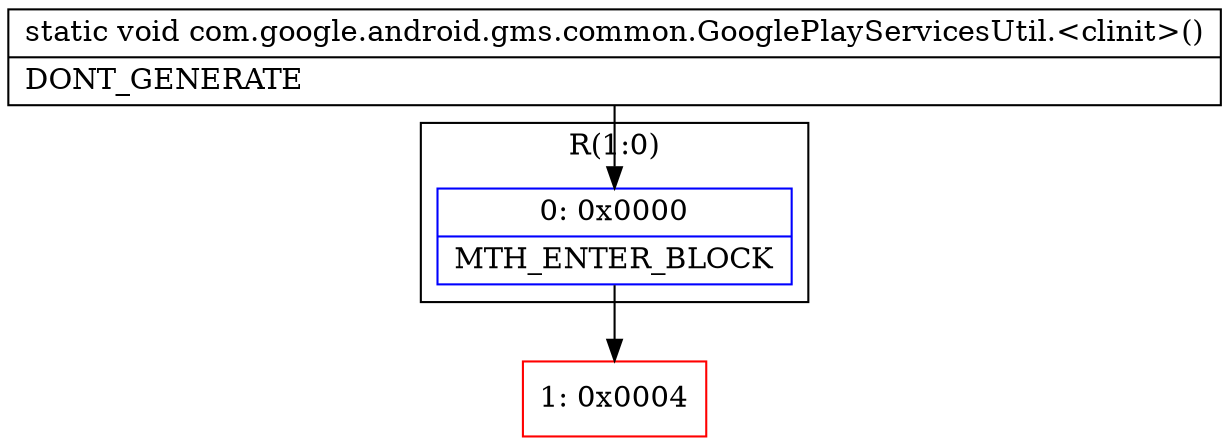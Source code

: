 digraph "CFG forcom.google.android.gms.common.GooglePlayServicesUtil.\<clinit\>()V" {
subgraph cluster_Region_504219621 {
label = "R(1:0)";
node [shape=record,color=blue];
Node_0 [shape=record,label="{0\:\ 0x0000|MTH_ENTER_BLOCK\l}"];
}
Node_1 [shape=record,color=red,label="{1\:\ 0x0004}"];
MethodNode[shape=record,label="{static void com.google.android.gms.common.GooglePlayServicesUtil.\<clinit\>()  | DONT_GENERATE\l}"];
MethodNode -> Node_0;
Node_0 -> Node_1;
}

